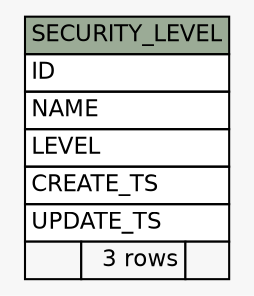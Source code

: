// dot 2.28.0 on Windows 7 6.1
// SchemaSpy rev 590
digraph "SECURITY_LEVEL" {
  graph [
    rankdir="RL"
    bgcolor="#f7f7f7"
    nodesep="0.18"
    ranksep="0.46"
    fontname="Helvetica"
    fontsize="11"
  ];
  node [
    fontname="Helvetica"
    fontsize="11"
    shape="plaintext"
  ];
  edge [
    arrowsize="0.8"
  ];
  "SECURITY_LEVEL" [
    label=<
    <TABLE BORDER="0" CELLBORDER="1" CELLSPACING="0" BGCOLOR="#ffffff">
      <TR><TD COLSPAN="3" BGCOLOR="#9bab96" ALIGN="CENTER">SECURITY_LEVEL</TD></TR>
      <TR><TD PORT="ID" COLSPAN="3" ALIGN="LEFT">ID</TD></TR>
      <TR><TD PORT="NAME" COLSPAN="3" ALIGN="LEFT">NAME</TD></TR>
      <TR><TD PORT="LEVEL" COLSPAN="3" ALIGN="LEFT">LEVEL</TD></TR>
      <TR><TD PORT="CREATE_TS" COLSPAN="3" ALIGN="LEFT">CREATE_TS</TD></TR>
      <TR><TD PORT="UPDATE_TS" COLSPAN="3" ALIGN="LEFT">UPDATE_TS</TD></TR>
      <TR><TD ALIGN="LEFT" BGCOLOR="#f7f7f7">  </TD><TD ALIGN="RIGHT" BGCOLOR="#f7f7f7">3 rows</TD><TD ALIGN="RIGHT" BGCOLOR="#f7f7f7">  </TD></TR>
    </TABLE>>
    URL="tables/SECURITY_LEVEL.html"
    tooltip="SECURITY_LEVEL"
  ];
}
